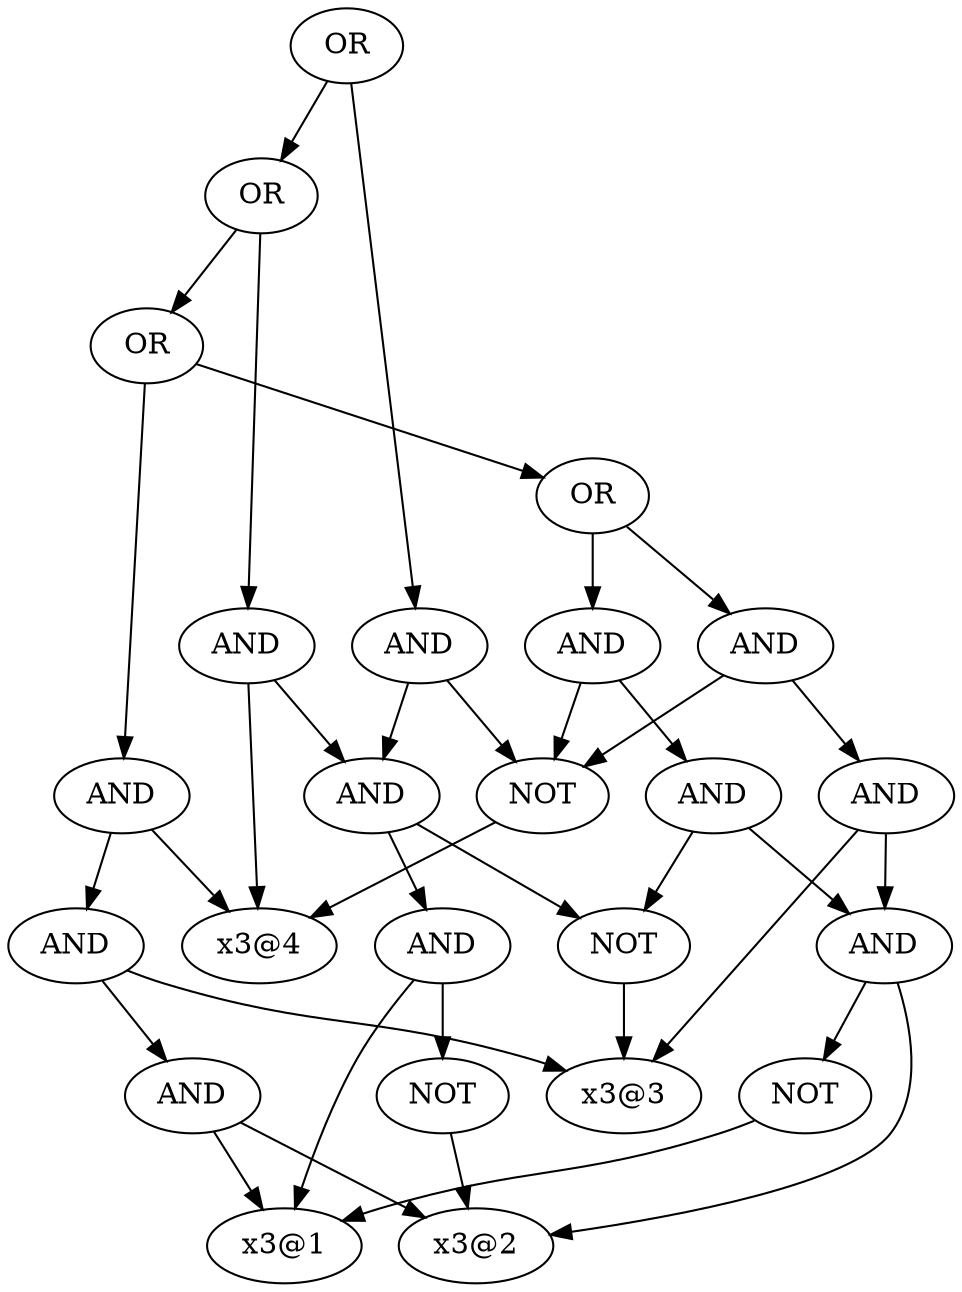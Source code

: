 digraph output {
	140554785406592 [label = OR]
	140554785406496 [label = OR]
	140554785406352 [label = OR]
	140554785406256 [label = OR]
	140554785405440 [label = AND]
	140554785405536 [label = AND]
	140554785405632 [label = AND]
	140554792071952 [label = NOT]
	140554786147248 [label = "x3@1"]
	140554792071952 -> 140554786147248
	140554786146240 [label = "x3@2"]
	140554785405632 -> 140554792071952
	140554785405632 -> 140554786146240
	140554786146864 [label = "x3@3"]
	140554785405536 -> 140554785405632
	140554785405536 -> 140554786146864
	140554791937456 [label = NOT]
	140554786146960 [label = "x3@4"]
	140554791937456 -> 140554786146960
	140554785405440 -> 140554785405536
	140554785405440 -> 140554791937456
	140554785405200 [label = AND]
	140554785405248 [label = AND]
	140554792072048 [label = NOT]
	140554792072048 -> 140554786146864
	140554785405248 -> 140554785405632
	140554785405248 -> 140554792072048
	140554785405200 -> 140554785405248
	140554785405200 -> 140554791937456
	140554785406256 -> 140554785405440
	140554785406256 -> 140554785405200
	140554785406736 [label = AND]
	140554785404912 [label = AND]
	140554785404288 [label = AND]
	140554785404288 -> 140554786147248
	140554785404288 -> 140554786146240
	140554785404912 -> 140554785404288
	140554785404912 -> 140554786146864
	140554785406736 -> 140554785404912
	140554785406736 -> 140554786146960
	140554785406352 -> 140554785406256
	140554785406352 -> 140554785406736
	140554785406160 [label = AND]
	140554785406064 [label = AND]
	140554785406880 [label = AND]
	140554785405920 [label = NOT]
	140554785405920 -> 140554786146240
	140554785406880 -> 140554786147248
	140554785406880 -> 140554785405920
	140554785406064 -> 140554785406880
	140554785406064 -> 140554792072048
	140554785406160 -> 140554785406064
	140554785406160 -> 140554786146960
	140554785406496 -> 140554785406352
	140554785406496 -> 140554785406160
	140554785406208 [label = AND]
	140554785406208 -> 140554785406064
	140554785406208 -> 140554791937456
	140554785406592 -> 140554785406496
	140554785406592 -> 140554785406208
}
